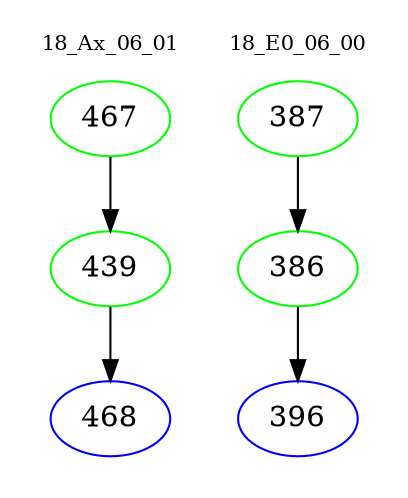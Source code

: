 digraph{
subgraph cluster_0 {
color = white
label = "18_Ax_06_01";
fontsize=10;
T0_467 [label="467", color="green"]
T0_467 -> T0_439 [color="black"]
T0_439 [label="439", color="green"]
T0_439 -> T0_468 [color="black"]
T0_468 [label="468", color="blue"]
}
subgraph cluster_1 {
color = white
label = "18_E0_06_00";
fontsize=10;
T1_387 [label="387", color="green"]
T1_387 -> T1_386 [color="black"]
T1_386 [label="386", color="green"]
T1_386 -> T1_396 [color="black"]
T1_396 [label="396", color="blue"]
}
}
